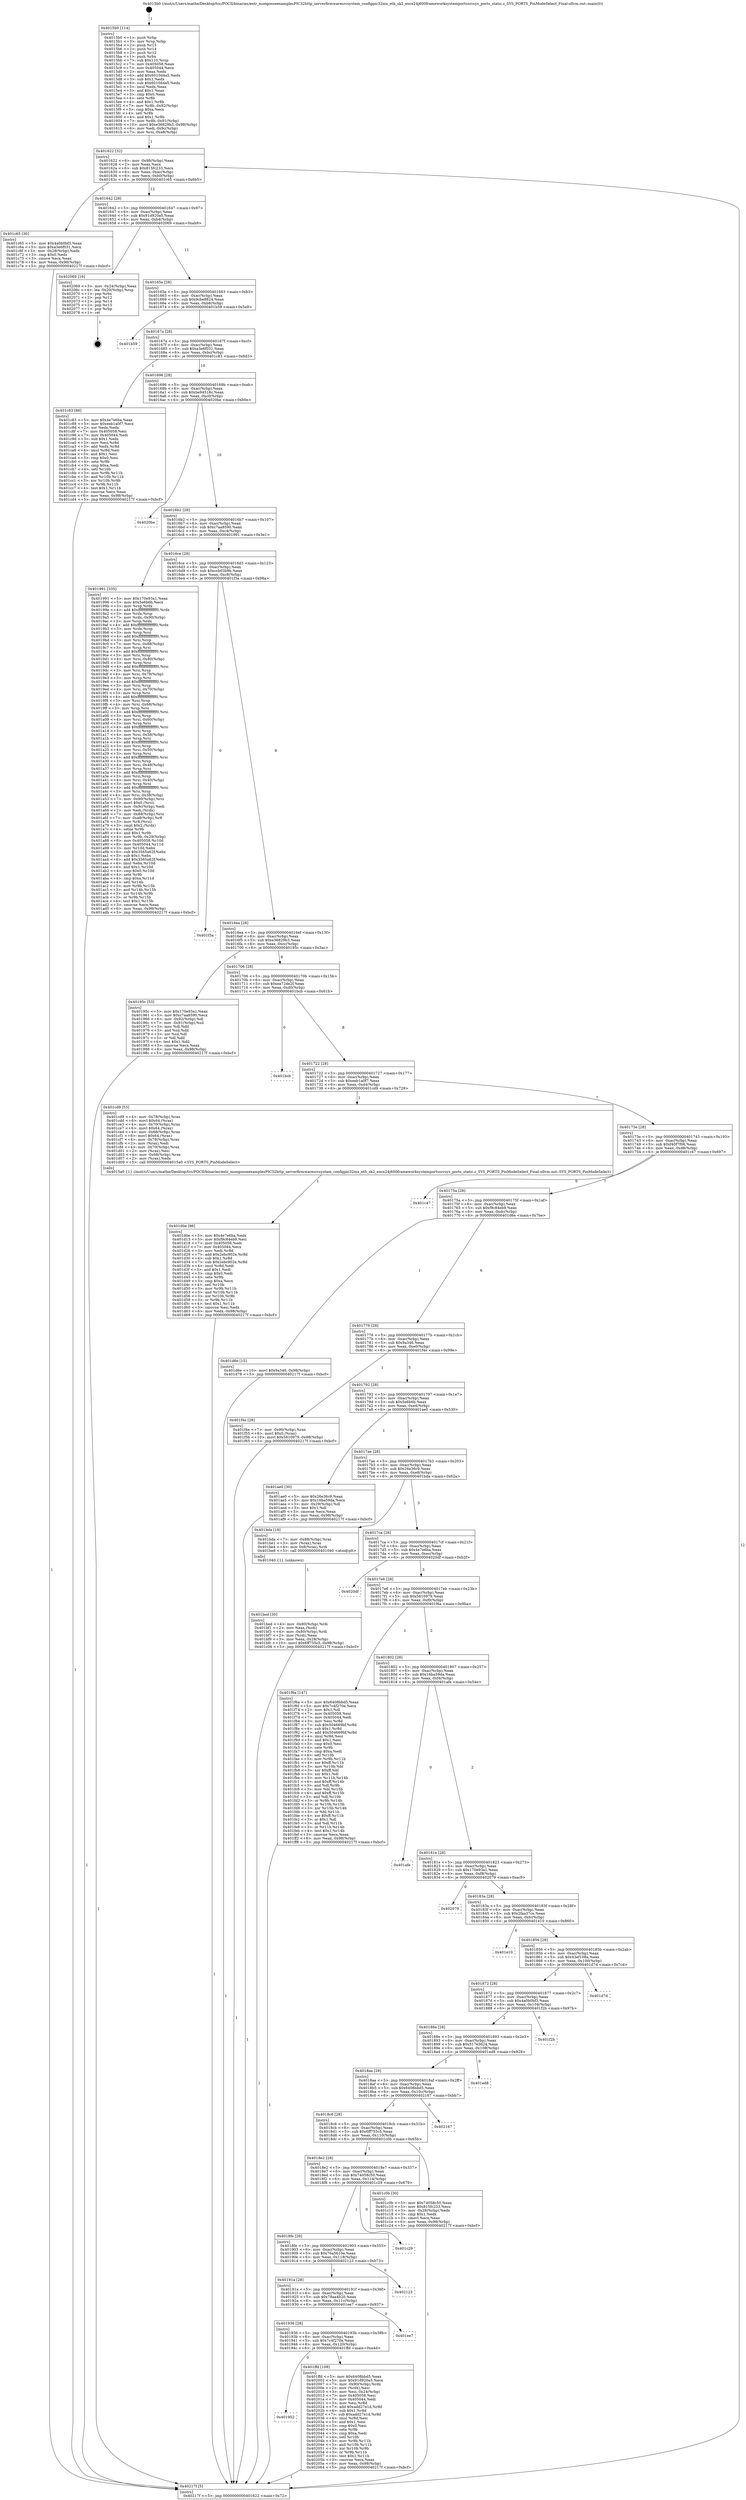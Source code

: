 digraph "0x4015b0" {
  label = "0x4015b0 (/mnt/c/Users/mathe/Desktop/tcc/POCII/binaries/extr_mongooseexamplesPIC32http_serverfirmwaresrcsystem_configpic32mx_eth_sk2_encx24j600frameworksystemportssrcsys_ports_static.c_SYS_PORTS_PinModeSelect_Final-ollvm.out::main(0))"
  labelloc = "t"
  node[shape=record]

  Entry [label="",width=0.3,height=0.3,shape=circle,fillcolor=black,style=filled]
  "0x401622" [label="{
     0x401622 [32]\l
     | [instrs]\l
     &nbsp;&nbsp;0x401622 \<+6\>: mov -0x98(%rbp),%eax\l
     &nbsp;&nbsp;0x401628 \<+2\>: mov %eax,%ecx\l
     &nbsp;&nbsp;0x40162a \<+6\>: sub $0x815fc233,%ecx\l
     &nbsp;&nbsp;0x401630 \<+6\>: mov %eax,-0xac(%rbp)\l
     &nbsp;&nbsp;0x401636 \<+6\>: mov %ecx,-0xb0(%rbp)\l
     &nbsp;&nbsp;0x40163c \<+6\>: je 0000000000401c65 \<main+0x6b5\>\l
  }"]
  "0x401c65" [label="{
     0x401c65 [30]\l
     | [instrs]\l
     &nbsp;&nbsp;0x401c65 \<+5\>: mov $0x4a0b0bf3,%eax\l
     &nbsp;&nbsp;0x401c6a \<+5\>: mov $0xa3e6f031,%ecx\l
     &nbsp;&nbsp;0x401c6f \<+3\>: mov -0x28(%rbp),%edx\l
     &nbsp;&nbsp;0x401c72 \<+3\>: cmp $0x0,%edx\l
     &nbsp;&nbsp;0x401c75 \<+3\>: cmove %ecx,%eax\l
     &nbsp;&nbsp;0x401c78 \<+6\>: mov %eax,-0x98(%rbp)\l
     &nbsp;&nbsp;0x401c7e \<+5\>: jmp 000000000040217f \<main+0xbcf\>\l
  }"]
  "0x401642" [label="{
     0x401642 [28]\l
     | [instrs]\l
     &nbsp;&nbsp;0x401642 \<+5\>: jmp 0000000000401647 \<main+0x97\>\l
     &nbsp;&nbsp;0x401647 \<+6\>: mov -0xac(%rbp),%eax\l
     &nbsp;&nbsp;0x40164d \<+5\>: sub $0x91d920a5,%eax\l
     &nbsp;&nbsp;0x401652 \<+6\>: mov %eax,-0xb4(%rbp)\l
     &nbsp;&nbsp;0x401658 \<+6\>: je 0000000000402069 \<main+0xab9\>\l
  }"]
  Exit [label="",width=0.3,height=0.3,shape=circle,fillcolor=black,style=filled,peripheries=2]
  "0x402069" [label="{
     0x402069 [16]\l
     | [instrs]\l
     &nbsp;&nbsp;0x402069 \<+3\>: mov -0x24(%rbp),%eax\l
     &nbsp;&nbsp;0x40206c \<+4\>: lea -0x20(%rbp),%rsp\l
     &nbsp;&nbsp;0x402070 \<+1\>: pop %rbx\l
     &nbsp;&nbsp;0x402071 \<+2\>: pop %r12\l
     &nbsp;&nbsp;0x402073 \<+2\>: pop %r14\l
     &nbsp;&nbsp;0x402075 \<+2\>: pop %r15\l
     &nbsp;&nbsp;0x402077 \<+1\>: pop %rbp\l
     &nbsp;&nbsp;0x402078 \<+1\>: ret\l
  }"]
  "0x40165e" [label="{
     0x40165e [28]\l
     | [instrs]\l
     &nbsp;&nbsp;0x40165e \<+5\>: jmp 0000000000401663 \<main+0xb3\>\l
     &nbsp;&nbsp;0x401663 \<+6\>: mov -0xac(%rbp),%eax\l
     &nbsp;&nbsp;0x401669 \<+5\>: sub $0x9cbe8824,%eax\l
     &nbsp;&nbsp;0x40166e \<+6\>: mov %eax,-0xb8(%rbp)\l
     &nbsp;&nbsp;0x401674 \<+6\>: je 0000000000401b59 \<main+0x5a9\>\l
  }"]
  "0x401952" [label="{
     0x401952\l
  }", style=dashed]
  "0x401b59" [label="{
     0x401b59\l
  }", style=dashed]
  "0x40167a" [label="{
     0x40167a [28]\l
     | [instrs]\l
     &nbsp;&nbsp;0x40167a \<+5\>: jmp 000000000040167f \<main+0xcf\>\l
     &nbsp;&nbsp;0x40167f \<+6\>: mov -0xac(%rbp),%eax\l
     &nbsp;&nbsp;0x401685 \<+5\>: sub $0xa3e6f031,%eax\l
     &nbsp;&nbsp;0x40168a \<+6\>: mov %eax,-0xbc(%rbp)\l
     &nbsp;&nbsp;0x401690 \<+6\>: je 0000000000401c83 \<main+0x6d3\>\l
  }"]
  "0x401ffd" [label="{
     0x401ffd [108]\l
     | [instrs]\l
     &nbsp;&nbsp;0x401ffd \<+5\>: mov $0x6408bbd5,%eax\l
     &nbsp;&nbsp;0x402002 \<+5\>: mov $0x91d920a5,%ecx\l
     &nbsp;&nbsp;0x402007 \<+7\>: mov -0x90(%rbp),%rdx\l
     &nbsp;&nbsp;0x40200e \<+2\>: mov (%rdx),%esi\l
     &nbsp;&nbsp;0x402010 \<+3\>: mov %esi,-0x24(%rbp)\l
     &nbsp;&nbsp;0x402013 \<+7\>: mov 0x405058,%esi\l
     &nbsp;&nbsp;0x40201a \<+7\>: mov 0x405044,%edi\l
     &nbsp;&nbsp;0x402021 \<+3\>: mov %esi,%r8d\l
     &nbsp;&nbsp;0x402024 \<+7\>: add $0xadd27e1d,%r8d\l
     &nbsp;&nbsp;0x40202b \<+4\>: sub $0x1,%r8d\l
     &nbsp;&nbsp;0x40202f \<+7\>: sub $0xadd27e1d,%r8d\l
     &nbsp;&nbsp;0x402036 \<+4\>: imul %r8d,%esi\l
     &nbsp;&nbsp;0x40203a \<+3\>: and $0x1,%esi\l
     &nbsp;&nbsp;0x40203d \<+3\>: cmp $0x0,%esi\l
     &nbsp;&nbsp;0x402040 \<+4\>: sete %r9b\l
     &nbsp;&nbsp;0x402044 \<+3\>: cmp $0xa,%edi\l
     &nbsp;&nbsp;0x402047 \<+4\>: setl %r10b\l
     &nbsp;&nbsp;0x40204b \<+3\>: mov %r9b,%r11b\l
     &nbsp;&nbsp;0x40204e \<+3\>: and %r10b,%r11b\l
     &nbsp;&nbsp;0x402051 \<+3\>: xor %r10b,%r9b\l
     &nbsp;&nbsp;0x402054 \<+3\>: or %r9b,%r11b\l
     &nbsp;&nbsp;0x402057 \<+4\>: test $0x1,%r11b\l
     &nbsp;&nbsp;0x40205b \<+3\>: cmovne %ecx,%eax\l
     &nbsp;&nbsp;0x40205e \<+6\>: mov %eax,-0x98(%rbp)\l
     &nbsp;&nbsp;0x402064 \<+5\>: jmp 000000000040217f \<main+0xbcf\>\l
  }"]
  "0x401c83" [label="{
     0x401c83 [86]\l
     | [instrs]\l
     &nbsp;&nbsp;0x401c83 \<+5\>: mov $0x4e7e6ba,%eax\l
     &nbsp;&nbsp;0x401c88 \<+5\>: mov $0xeeb1a0f7,%ecx\l
     &nbsp;&nbsp;0x401c8d \<+2\>: xor %edx,%edx\l
     &nbsp;&nbsp;0x401c8f \<+7\>: mov 0x405058,%esi\l
     &nbsp;&nbsp;0x401c96 \<+7\>: mov 0x405044,%edi\l
     &nbsp;&nbsp;0x401c9d \<+3\>: sub $0x1,%edx\l
     &nbsp;&nbsp;0x401ca0 \<+3\>: mov %esi,%r8d\l
     &nbsp;&nbsp;0x401ca3 \<+3\>: add %edx,%r8d\l
     &nbsp;&nbsp;0x401ca6 \<+4\>: imul %r8d,%esi\l
     &nbsp;&nbsp;0x401caa \<+3\>: and $0x1,%esi\l
     &nbsp;&nbsp;0x401cad \<+3\>: cmp $0x0,%esi\l
     &nbsp;&nbsp;0x401cb0 \<+4\>: sete %r9b\l
     &nbsp;&nbsp;0x401cb4 \<+3\>: cmp $0xa,%edi\l
     &nbsp;&nbsp;0x401cb7 \<+4\>: setl %r10b\l
     &nbsp;&nbsp;0x401cbb \<+3\>: mov %r9b,%r11b\l
     &nbsp;&nbsp;0x401cbe \<+3\>: and %r10b,%r11b\l
     &nbsp;&nbsp;0x401cc1 \<+3\>: xor %r10b,%r9b\l
     &nbsp;&nbsp;0x401cc4 \<+3\>: or %r9b,%r11b\l
     &nbsp;&nbsp;0x401cc7 \<+4\>: test $0x1,%r11b\l
     &nbsp;&nbsp;0x401ccb \<+3\>: cmovne %ecx,%eax\l
     &nbsp;&nbsp;0x401cce \<+6\>: mov %eax,-0x98(%rbp)\l
     &nbsp;&nbsp;0x401cd4 \<+5\>: jmp 000000000040217f \<main+0xbcf\>\l
  }"]
  "0x401696" [label="{
     0x401696 [28]\l
     | [instrs]\l
     &nbsp;&nbsp;0x401696 \<+5\>: jmp 000000000040169b \<main+0xeb\>\l
     &nbsp;&nbsp;0x40169b \<+6\>: mov -0xac(%rbp),%eax\l
     &nbsp;&nbsp;0x4016a1 \<+5\>: sub $0xbe94518c,%eax\l
     &nbsp;&nbsp;0x4016a6 \<+6\>: mov %eax,-0xc0(%rbp)\l
     &nbsp;&nbsp;0x4016ac \<+6\>: je 00000000004020be \<main+0xb0e\>\l
  }"]
  "0x401936" [label="{
     0x401936 [28]\l
     | [instrs]\l
     &nbsp;&nbsp;0x401936 \<+5\>: jmp 000000000040193b \<main+0x38b\>\l
     &nbsp;&nbsp;0x40193b \<+6\>: mov -0xac(%rbp),%eax\l
     &nbsp;&nbsp;0x401941 \<+5\>: sub $0x7c4f270e,%eax\l
     &nbsp;&nbsp;0x401946 \<+6\>: mov %eax,-0x120(%rbp)\l
     &nbsp;&nbsp;0x40194c \<+6\>: je 0000000000401ffd \<main+0xa4d\>\l
  }"]
  "0x4020be" [label="{
     0x4020be\l
  }", style=dashed]
  "0x4016b2" [label="{
     0x4016b2 [28]\l
     | [instrs]\l
     &nbsp;&nbsp;0x4016b2 \<+5\>: jmp 00000000004016b7 \<main+0x107\>\l
     &nbsp;&nbsp;0x4016b7 \<+6\>: mov -0xac(%rbp),%eax\l
     &nbsp;&nbsp;0x4016bd \<+5\>: sub $0xc7aa8590,%eax\l
     &nbsp;&nbsp;0x4016c2 \<+6\>: mov %eax,-0xc4(%rbp)\l
     &nbsp;&nbsp;0x4016c8 \<+6\>: je 0000000000401991 \<main+0x3e1\>\l
  }"]
  "0x401ee7" [label="{
     0x401ee7\l
  }", style=dashed]
  "0x401991" [label="{
     0x401991 [335]\l
     | [instrs]\l
     &nbsp;&nbsp;0x401991 \<+5\>: mov $0x170e93a1,%eax\l
     &nbsp;&nbsp;0x401996 \<+5\>: mov $0x5e6b6b,%ecx\l
     &nbsp;&nbsp;0x40199b \<+3\>: mov %rsp,%rdx\l
     &nbsp;&nbsp;0x40199e \<+4\>: add $0xfffffffffffffff0,%rdx\l
     &nbsp;&nbsp;0x4019a2 \<+3\>: mov %rdx,%rsp\l
     &nbsp;&nbsp;0x4019a5 \<+7\>: mov %rdx,-0x90(%rbp)\l
     &nbsp;&nbsp;0x4019ac \<+3\>: mov %rsp,%rdx\l
     &nbsp;&nbsp;0x4019af \<+4\>: add $0xfffffffffffffff0,%rdx\l
     &nbsp;&nbsp;0x4019b3 \<+3\>: mov %rdx,%rsp\l
     &nbsp;&nbsp;0x4019b6 \<+3\>: mov %rsp,%rsi\l
     &nbsp;&nbsp;0x4019b9 \<+4\>: add $0xfffffffffffffff0,%rsi\l
     &nbsp;&nbsp;0x4019bd \<+3\>: mov %rsi,%rsp\l
     &nbsp;&nbsp;0x4019c0 \<+7\>: mov %rsi,-0x88(%rbp)\l
     &nbsp;&nbsp;0x4019c7 \<+3\>: mov %rsp,%rsi\l
     &nbsp;&nbsp;0x4019ca \<+4\>: add $0xfffffffffffffff0,%rsi\l
     &nbsp;&nbsp;0x4019ce \<+3\>: mov %rsi,%rsp\l
     &nbsp;&nbsp;0x4019d1 \<+4\>: mov %rsi,-0x80(%rbp)\l
     &nbsp;&nbsp;0x4019d5 \<+3\>: mov %rsp,%rsi\l
     &nbsp;&nbsp;0x4019d8 \<+4\>: add $0xfffffffffffffff0,%rsi\l
     &nbsp;&nbsp;0x4019dc \<+3\>: mov %rsi,%rsp\l
     &nbsp;&nbsp;0x4019df \<+4\>: mov %rsi,-0x78(%rbp)\l
     &nbsp;&nbsp;0x4019e3 \<+3\>: mov %rsp,%rsi\l
     &nbsp;&nbsp;0x4019e6 \<+4\>: add $0xfffffffffffffff0,%rsi\l
     &nbsp;&nbsp;0x4019ea \<+3\>: mov %rsi,%rsp\l
     &nbsp;&nbsp;0x4019ed \<+4\>: mov %rsi,-0x70(%rbp)\l
     &nbsp;&nbsp;0x4019f1 \<+3\>: mov %rsp,%rsi\l
     &nbsp;&nbsp;0x4019f4 \<+4\>: add $0xfffffffffffffff0,%rsi\l
     &nbsp;&nbsp;0x4019f8 \<+3\>: mov %rsi,%rsp\l
     &nbsp;&nbsp;0x4019fb \<+4\>: mov %rsi,-0x68(%rbp)\l
     &nbsp;&nbsp;0x4019ff \<+3\>: mov %rsp,%rsi\l
     &nbsp;&nbsp;0x401a02 \<+4\>: add $0xfffffffffffffff0,%rsi\l
     &nbsp;&nbsp;0x401a06 \<+3\>: mov %rsi,%rsp\l
     &nbsp;&nbsp;0x401a09 \<+4\>: mov %rsi,-0x60(%rbp)\l
     &nbsp;&nbsp;0x401a0d \<+3\>: mov %rsp,%rsi\l
     &nbsp;&nbsp;0x401a10 \<+4\>: add $0xfffffffffffffff0,%rsi\l
     &nbsp;&nbsp;0x401a14 \<+3\>: mov %rsi,%rsp\l
     &nbsp;&nbsp;0x401a17 \<+4\>: mov %rsi,-0x58(%rbp)\l
     &nbsp;&nbsp;0x401a1b \<+3\>: mov %rsp,%rsi\l
     &nbsp;&nbsp;0x401a1e \<+4\>: add $0xfffffffffffffff0,%rsi\l
     &nbsp;&nbsp;0x401a22 \<+3\>: mov %rsi,%rsp\l
     &nbsp;&nbsp;0x401a25 \<+4\>: mov %rsi,-0x50(%rbp)\l
     &nbsp;&nbsp;0x401a29 \<+3\>: mov %rsp,%rsi\l
     &nbsp;&nbsp;0x401a2c \<+4\>: add $0xfffffffffffffff0,%rsi\l
     &nbsp;&nbsp;0x401a30 \<+3\>: mov %rsi,%rsp\l
     &nbsp;&nbsp;0x401a33 \<+4\>: mov %rsi,-0x48(%rbp)\l
     &nbsp;&nbsp;0x401a37 \<+3\>: mov %rsp,%rsi\l
     &nbsp;&nbsp;0x401a3a \<+4\>: add $0xfffffffffffffff0,%rsi\l
     &nbsp;&nbsp;0x401a3e \<+3\>: mov %rsi,%rsp\l
     &nbsp;&nbsp;0x401a41 \<+4\>: mov %rsi,-0x40(%rbp)\l
     &nbsp;&nbsp;0x401a45 \<+3\>: mov %rsp,%rsi\l
     &nbsp;&nbsp;0x401a48 \<+4\>: add $0xfffffffffffffff0,%rsi\l
     &nbsp;&nbsp;0x401a4c \<+3\>: mov %rsi,%rsp\l
     &nbsp;&nbsp;0x401a4f \<+4\>: mov %rsi,-0x38(%rbp)\l
     &nbsp;&nbsp;0x401a53 \<+7\>: mov -0x90(%rbp),%rsi\l
     &nbsp;&nbsp;0x401a5a \<+6\>: movl $0x0,(%rsi)\l
     &nbsp;&nbsp;0x401a60 \<+6\>: mov -0x9c(%rbp),%edi\l
     &nbsp;&nbsp;0x401a66 \<+2\>: mov %edi,(%rdx)\l
     &nbsp;&nbsp;0x401a68 \<+7\>: mov -0x88(%rbp),%rsi\l
     &nbsp;&nbsp;0x401a6f \<+7\>: mov -0xa8(%rbp),%r8\l
     &nbsp;&nbsp;0x401a76 \<+3\>: mov %r8,(%rsi)\l
     &nbsp;&nbsp;0x401a79 \<+3\>: cmpl $0x2,(%rdx)\l
     &nbsp;&nbsp;0x401a7c \<+4\>: setne %r9b\l
     &nbsp;&nbsp;0x401a80 \<+4\>: and $0x1,%r9b\l
     &nbsp;&nbsp;0x401a84 \<+4\>: mov %r9b,-0x29(%rbp)\l
     &nbsp;&nbsp;0x401a88 \<+8\>: mov 0x405058,%r10d\l
     &nbsp;&nbsp;0x401a90 \<+8\>: mov 0x405044,%r11d\l
     &nbsp;&nbsp;0x401a98 \<+3\>: mov %r10d,%ebx\l
     &nbsp;&nbsp;0x401a9b \<+6\>: sub $0x3565a62f,%ebx\l
     &nbsp;&nbsp;0x401aa1 \<+3\>: sub $0x1,%ebx\l
     &nbsp;&nbsp;0x401aa4 \<+6\>: add $0x3565a62f,%ebx\l
     &nbsp;&nbsp;0x401aaa \<+4\>: imul %ebx,%r10d\l
     &nbsp;&nbsp;0x401aae \<+4\>: and $0x1,%r10d\l
     &nbsp;&nbsp;0x401ab2 \<+4\>: cmp $0x0,%r10d\l
     &nbsp;&nbsp;0x401ab6 \<+4\>: sete %r9b\l
     &nbsp;&nbsp;0x401aba \<+4\>: cmp $0xa,%r11d\l
     &nbsp;&nbsp;0x401abe \<+4\>: setl %r14b\l
     &nbsp;&nbsp;0x401ac2 \<+3\>: mov %r9b,%r15b\l
     &nbsp;&nbsp;0x401ac5 \<+3\>: and %r14b,%r15b\l
     &nbsp;&nbsp;0x401ac8 \<+3\>: xor %r14b,%r9b\l
     &nbsp;&nbsp;0x401acb \<+3\>: or %r9b,%r15b\l
     &nbsp;&nbsp;0x401ace \<+4\>: test $0x1,%r15b\l
     &nbsp;&nbsp;0x401ad2 \<+3\>: cmovne %ecx,%eax\l
     &nbsp;&nbsp;0x401ad5 \<+6\>: mov %eax,-0x98(%rbp)\l
     &nbsp;&nbsp;0x401adb \<+5\>: jmp 000000000040217f \<main+0xbcf\>\l
  }"]
  "0x4016ce" [label="{
     0x4016ce [28]\l
     | [instrs]\l
     &nbsp;&nbsp;0x4016ce \<+5\>: jmp 00000000004016d3 \<main+0x123\>\l
     &nbsp;&nbsp;0x4016d3 \<+6\>: mov -0xac(%rbp),%eax\l
     &nbsp;&nbsp;0x4016d9 \<+5\>: sub $0xccb03b9b,%eax\l
     &nbsp;&nbsp;0x4016de \<+6\>: mov %eax,-0xc8(%rbp)\l
     &nbsp;&nbsp;0x4016e4 \<+6\>: je 0000000000401f3a \<main+0x98a\>\l
  }"]
  "0x40191a" [label="{
     0x40191a [28]\l
     | [instrs]\l
     &nbsp;&nbsp;0x40191a \<+5\>: jmp 000000000040191f \<main+0x36f\>\l
     &nbsp;&nbsp;0x40191f \<+6\>: mov -0xac(%rbp),%eax\l
     &nbsp;&nbsp;0x401925 \<+5\>: sub $0x78aa4b20,%eax\l
     &nbsp;&nbsp;0x40192a \<+6\>: mov %eax,-0x11c(%rbp)\l
     &nbsp;&nbsp;0x401930 \<+6\>: je 0000000000401ee7 \<main+0x937\>\l
  }"]
  "0x401f3a" [label="{
     0x401f3a\l
  }", style=dashed]
  "0x4016ea" [label="{
     0x4016ea [28]\l
     | [instrs]\l
     &nbsp;&nbsp;0x4016ea \<+5\>: jmp 00000000004016ef \<main+0x13f\>\l
     &nbsp;&nbsp;0x4016ef \<+6\>: mov -0xac(%rbp),%eax\l
     &nbsp;&nbsp;0x4016f5 \<+5\>: sub $0xe36829b3,%eax\l
     &nbsp;&nbsp;0x4016fa \<+6\>: mov %eax,-0xcc(%rbp)\l
     &nbsp;&nbsp;0x401700 \<+6\>: je 000000000040195c \<main+0x3ac\>\l
  }"]
  "0x402123" [label="{
     0x402123\l
  }", style=dashed]
  "0x40195c" [label="{
     0x40195c [53]\l
     | [instrs]\l
     &nbsp;&nbsp;0x40195c \<+5\>: mov $0x170e93a1,%eax\l
     &nbsp;&nbsp;0x401961 \<+5\>: mov $0xc7aa8590,%ecx\l
     &nbsp;&nbsp;0x401966 \<+6\>: mov -0x92(%rbp),%dl\l
     &nbsp;&nbsp;0x40196c \<+7\>: mov -0x91(%rbp),%sil\l
     &nbsp;&nbsp;0x401973 \<+3\>: mov %dl,%dil\l
     &nbsp;&nbsp;0x401976 \<+3\>: and %sil,%dil\l
     &nbsp;&nbsp;0x401979 \<+3\>: xor %sil,%dl\l
     &nbsp;&nbsp;0x40197c \<+3\>: or %dl,%dil\l
     &nbsp;&nbsp;0x40197f \<+4\>: test $0x1,%dil\l
     &nbsp;&nbsp;0x401983 \<+3\>: cmovne %ecx,%eax\l
     &nbsp;&nbsp;0x401986 \<+6\>: mov %eax,-0x98(%rbp)\l
     &nbsp;&nbsp;0x40198c \<+5\>: jmp 000000000040217f \<main+0xbcf\>\l
  }"]
  "0x401706" [label="{
     0x401706 [28]\l
     | [instrs]\l
     &nbsp;&nbsp;0x401706 \<+5\>: jmp 000000000040170b \<main+0x15b\>\l
     &nbsp;&nbsp;0x40170b \<+6\>: mov -0xac(%rbp),%eax\l
     &nbsp;&nbsp;0x401711 \<+5\>: sub $0xea72de2f,%eax\l
     &nbsp;&nbsp;0x401716 \<+6\>: mov %eax,-0xd0(%rbp)\l
     &nbsp;&nbsp;0x40171c \<+6\>: je 0000000000401bcb \<main+0x61b\>\l
  }"]
  "0x40217f" [label="{
     0x40217f [5]\l
     | [instrs]\l
     &nbsp;&nbsp;0x40217f \<+5\>: jmp 0000000000401622 \<main+0x72\>\l
  }"]
  "0x4015b0" [label="{
     0x4015b0 [114]\l
     | [instrs]\l
     &nbsp;&nbsp;0x4015b0 \<+1\>: push %rbp\l
     &nbsp;&nbsp;0x4015b1 \<+3\>: mov %rsp,%rbp\l
     &nbsp;&nbsp;0x4015b4 \<+2\>: push %r15\l
     &nbsp;&nbsp;0x4015b6 \<+2\>: push %r14\l
     &nbsp;&nbsp;0x4015b8 \<+2\>: push %r12\l
     &nbsp;&nbsp;0x4015ba \<+1\>: push %rbx\l
     &nbsp;&nbsp;0x4015bb \<+7\>: sub $0x110,%rsp\l
     &nbsp;&nbsp;0x4015c2 \<+7\>: mov 0x405058,%eax\l
     &nbsp;&nbsp;0x4015c9 \<+7\>: mov 0x405044,%ecx\l
     &nbsp;&nbsp;0x4015d0 \<+2\>: mov %eax,%edx\l
     &nbsp;&nbsp;0x4015d2 \<+6\>: add $0x6010d4a5,%edx\l
     &nbsp;&nbsp;0x4015d8 \<+3\>: sub $0x1,%edx\l
     &nbsp;&nbsp;0x4015db \<+6\>: sub $0x6010d4a5,%edx\l
     &nbsp;&nbsp;0x4015e1 \<+3\>: imul %edx,%eax\l
     &nbsp;&nbsp;0x4015e4 \<+3\>: and $0x1,%eax\l
     &nbsp;&nbsp;0x4015e7 \<+3\>: cmp $0x0,%eax\l
     &nbsp;&nbsp;0x4015ea \<+4\>: sete %r8b\l
     &nbsp;&nbsp;0x4015ee \<+4\>: and $0x1,%r8b\l
     &nbsp;&nbsp;0x4015f2 \<+7\>: mov %r8b,-0x92(%rbp)\l
     &nbsp;&nbsp;0x4015f9 \<+3\>: cmp $0xa,%ecx\l
     &nbsp;&nbsp;0x4015fc \<+4\>: setl %r8b\l
     &nbsp;&nbsp;0x401600 \<+4\>: and $0x1,%r8b\l
     &nbsp;&nbsp;0x401604 \<+7\>: mov %r8b,-0x91(%rbp)\l
     &nbsp;&nbsp;0x40160b \<+10\>: movl $0xe36829b3,-0x98(%rbp)\l
     &nbsp;&nbsp;0x401615 \<+6\>: mov %edi,-0x9c(%rbp)\l
     &nbsp;&nbsp;0x40161b \<+7\>: mov %rsi,-0xa8(%rbp)\l
  }"]
  "0x4018fe" [label="{
     0x4018fe [28]\l
     | [instrs]\l
     &nbsp;&nbsp;0x4018fe \<+5\>: jmp 0000000000401903 \<main+0x353\>\l
     &nbsp;&nbsp;0x401903 \<+6\>: mov -0xac(%rbp),%eax\l
     &nbsp;&nbsp;0x401909 \<+5\>: sub $0x76a5610e,%eax\l
     &nbsp;&nbsp;0x40190e \<+6\>: mov %eax,-0x118(%rbp)\l
     &nbsp;&nbsp;0x401914 \<+6\>: je 0000000000402123 \<main+0xb73\>\l
  }"]
  "0x401c29" [label="{
     0x401c29\l
  }", style=dashed]
  "0x401bcb" [label="{
     0x401bcb\l
  }", style=dashed]
  "0x401722" [label="{
     0x401722 [28]\l
     | [instrs]\l
     &nbsp;&nbsp;0x401722 \<+5\>: jmp 0000000000401727 \<main+0x177\>\l
     &nbsp;&nbsp;0x401727 \<+6\>: mov -0xac(%rbp),%eax\l
     &nbsp;&nbsp;0x40172d \<+5\>: sub $0xeeb1a0f7,%eax\l
     &nbsp;&nbsp;0x401732 \<+6\>: mov %eax,-0xd4(%rbp)\l
     &nbsp;&nbsp;0x401738 \<+6\>: je 0000000000401cd9 \<main+0x729\>\l
  }"]
  "0x401d0e" [label="{
     0x401d0e [96]\l
     | [instrs]\l
     &nbsp;&nbsp;0x401d0e \<+5\>: mov $0x4e7e6ba,%edx\l
     &nbsp;&nbsp;0x401d13 \<+5\>: mov $0xf9c84eb9,%esi\l
     &nbsp;&nbsp;0x401d18 \<+7\>: mov 0x405058,%edi\l
     &nbsp;&nbsp;0x401d1f \<+7\>: mov 0x405044,%ecx\l
     &nbsp;&nbsp;0x401d26 \<+3\>: mov %edi,%r8d\l
     &nbsp;&nbsp;0x401d29 \<+7\>: add $0x2ebc902e,%r8d\l
     &nbsp;&nbsp;0x401d30 \<+4\>: sub $0x1,%r8d\l
     &nbsp;&nbsp;0x401d34 \<+7\>: sub $0x2ebc902e,%r8d\l
     &nbsp;&nbsp;0x401d3b \<+4\>: imul %r8d,%edi\l
     &nbsp;&nbsp;0x401d3f \<+3\>: and $0x1,%edi\l
     &nbsp;&nbsp;0x401d42 \<+3\>: cmp $0x0,%edi\l
     &nbsp;&nbsp;0x401d45 \<+4\>: sete %r9b\l
     &nbsp;&nbsp;0x401d49 \<+3\>: cmp $0xa,%ecx\l
     &nbsp;&nbsp;0x401d4c \<+4\>: setl %r10b\l
     &nbsp;&nbsp;0x401d50 \<+3\>: mov %r9b,%r11b\l
     &nbsp;&nbsp;0x401d53 \<+3\>: and %r10b,%r11b\l
     &nbsp;&nbsp;0x401d56 \<+3\>: xor %r10b,%r9b\l
     &nbsp;&nbsp;0x401d59 \<+3\>: or %r9b,%r11b\l
     &nbsp;&nbsp;0x401d5c \<+4\>: test $0x1,%r11b\l
     &nbsp;&nbsp;0x401d60 \<+3\>: cmovne %esi,%edx\l
     &nbsp;&nbsp;0x401d63 \<+6\>: mov %edx,-0x98(%rbp)\l
     &nbsp;&nbsp;0x401d69 \<+5\>: jmp 000000000040217f \<main+0xbcf\>\l
  }"]
  "0x401cd9" [label="{
     0x401cd9 [53]\l
     | [instrs]\l
     &nbsp;&nbsp;0x401cd9 \<+4\>: mov -0x78(%rbp),%rax\l
     &nbsp;&nbsp;0x401cdd \<+6\>: movl $0x64,(%rax)\l
     &nbsp;&nbsp;0x401ce3 \<+4\>: mov -0x70(%rbp),%rax\l
     &nbsp;&nbsp;0x401ce7 \<+6\>: movl $0x64,(%rax)\l
     &nbsp;&nbsp;0x401ced \<+4\>: mov -0x68(%rbp),%rax\l
     &nbsp;&nbsp;0x401cf1 \<+6\>: movl $0x64,(%rax)\l
     &nbsp;&nbsp;0x401cf7 \<+4\>: mov -0x78(%rbp),%rax\l
     &nbsp;&nbsp;0x401cfb \<+2\>: mov (%rax),%edi\l
     &nbsp;&nbsp;0x401cfd \<+4\>: mov -0x70(%rbp),%rax\l
     &nbsp;&nbsp;0x401d01 \<+2\>: mov (%rax),%esi\l
     &nbsp;&nbsp;0x401d03 \<+4\>: mov -0x68(%rbp),%rax\l
     &nbsp;&nbsp;0x401d07 \<+2\>: mov (%rax),%edx\l
     &nbsp;&nbsp;0x401d09 \<+5\>: call 00000000004015a0 \<SYS_PORTS_PinModeSelect\>\l
     | [calls]\l
     &nbsp;&nbsp;0x4015a0 \{1\} (/mnt/c/Users/mathe/Desktop/tcc/POCII/binaries/extr_mongooseexamplesPIC32http_serverfirmwaresrcsystem_configpic32mx_eth_sk2_encx24j600frameworksystemportssrcsys_ports_static.c_SYS_PORTS_PinModeSelect_Final-ollvm.out::SYS_PORTS_PinModeSelect)\l
  }"]
  "0x40173e" [label="{
     0x40173e [28]\l
     | [instrs]\l
     &nbsp;&nbsp;0x40173e \<+5\>: jmp 0000000000401743 \<main+0x193\>\l
     &nbsp;&nbsp;0x401743 \<+6\>: mov -0xac(%rbp),%eax\l
     &nbsp;&nbsp;0x401749 \<+5\>: sub $0xf40f7f06,%eax\l
     &nbsp;&nbsp;0x40174e \<+6\>: mov %eax,-0xd8(%rbp)\l
     &nbsp;&nbsp;0x401754 \<+6\>: je 0000000000401c47 \<main+0x697\>\l
  }"]
  "0x4018e2" [label="{
     0x4018e2 [28]\l
     | [instrs]\l
     &nbsp;&nbsp;0x4018e2 \<+5\>: jmp 00000000004018e7 \<main+0x337\>\l
     &nbsp;&nbsp;0x4018e7 \<+6\>: mov -0xac(%rbp),%eax\l
     &nbsp;&nbsp;0x4018ed \<+5\>: sub $0x74058c50,%eax\l
     &nbsp;&nbsp;0x4018f2 \<+6\>: mov %eax,-0x114(%rbp)\l
     &nbsp;&nbsp;0x4018f8 \<+6\>: je 0000000000401c29 \<main+0x679\>\l
  }"]
  "0x401c47" [label="{
     0x401c47\l
  }", style=dashed]
  "0x40175a" [label="{
     0x40175a [28]\l
     | [instrs]\l
     &nbsp;&nbsp;0x40175a \<+5\>: jmp 000000000040175f \<main+0x1af\>\l
     &nbsp;&nbsp;0x40175f \<+6\>: mov -0xac(%rbp),%eax\l
     &nbsp;&nbsp;0x401765 \<+5\>: sub $0xf9c84eb9,%eax\l
     &nbsp;&nbsp;0x40176a \<+6\>: mov %eax,-0xdc(%rbp)\l
     &nbsp;&nbsp;0x401770 \<+6\>: je 0000000000401d6e \<main+0x7be\>\l
  }"]
  "0x401c0b" [label="{
     0x401c0b [30]\l
     | [instrs]\l
     &nbsp;&nbsp;0x401c0b \<+5\>: mov $0x74058c50,%eax\l
     &nbsp;&nbsp;0x401c10 \<+5\>: mov $0x815fc233,%ecx\l
     &nbsp;&nbsp;0x401c15 \<+3\>: mov -0x28(%rbp),%edx\l
     &nbsp;&nbsp;0x401c18 \<+3\>: cmp $0x1,%edx\l
     &nbsp;&nbsp;0x401c1b \<+3\>: cmovl %ecx,%eax\l
     &nbsp;&nbsp;0x401c1e \<+6\>: mov %eax,-0x98(%rbp)\l
     &nbsp;&nbsp;0x401c24 \<+5\>: jmp 000000000040217f \<main+0xbcf\>\l
  }"]
  "0x401d6e" [label="{
     0x401d6e [15]\l
     | [instrs]\l
     &nbsp;&nbsp;0x401d6e \<+10\>: movl $0x9a346,-0x98(%rbp)\l
     &nbsp;&nbsp;0x401d78 \<+5\>: jmp 000000000040217f \<main+0xbcf\>\l
  }"]
  "0x401776" [label="{
     0x401776 [28]\l
     | [instrs]\l
     &nbsp;&nbsp;0x401776 \<+5\>: jmp 000000000040177b \<main+0x1cb\>\l
     &nbsp;&nbsp;0x40177b \<+6\>: mov -0xac(%rbp),%eax\l
     &nbsp;&nbsp;0x401781 \<+5\>: sub $0x9a346,%eax\l
     &nbsp;&nbsp;0x401786 \<+6\>: mov %eax,-0xe0(%rbp)\l
     &nbsp;&nbsp;0x40178c \<+6\>: je 0000000000401f4e \<main+0x99e\>\l
  }"]
  "0x4018c6" [label="{
     0x4018c6 [28]\l
     | [instrs]\l
     &nbsp;&nbsp;0x4018c6 \<+5\>: jmp 00000000004018cb \<main+0x31b\>\l
     &nbsp;&nbsp;0x4018cb \<+6\>: mov -0xac(%rbp),%eax\l
     &nbsp;&nbsp;0x4018d1 \<+5\>: sub $0x6ff755c5,%eax\l
     &nbsp;&nbsp;0x4018d6 \<+6\>: mov %eax,-0x110(%rbp)\l
     &nbsp;&nbsp;0x4018dc \<+6\>: je 0000000000401c0b \<main+0x65b\>\l
  }"]
  "0x401f4e" [label="{
     0x401f4e [28]\l
     | [instrs]\l
     &nbsp;&nbsp;0x401f4e \<+7\>: mov -0x90(%rbp),%rax\l
     &nbsp;&nbsp;0x401f55 \<+6\>: movl $0x0,(%rax)\l
     &nbsp;&nbsp;0x401f5b \<+10\>: movl $0x5810979,-0x98(%rbp)\l
     &nbsp;&nbsp;0x401f65 \<+5\>: jmp 000000000040217f \<main+0xbcf\>\l
  }"]
  "0x401792" [label="{
     0x401792 [28]\l
     | [instrs]\l
     &nbsp;&nbsp;0x401792 \<+5\>: jmp 0000000000401797 \<main+0x1e7\>\l
     &nbsp;&nbsp;0x401797 \<+6\>: mov -0xac(%rbp),%eax\l
     &nbsp;&nbsp;0x40179d \<+5\>: sub $0x5e6b6b,%eax\l
     &nbsp;&nbsp;0x4017a2 \<+6\>: mov %eax,-0xe4(%rbp)\l
     &nbsp;&nbsp;0x4017a8 \<+6\>: je 0000000000401ae0 \<main+0x530\>\l
  }"]
  "0x402167" [label="{
     0x402167\l
  }", style=dashed]
  "0x401ae0" [label="{
     0x401ae0 [30]\l
     | [instrs]\l
     &nbsp;&nbsp;0x401ae0 \<+5\>: mov $0x26e36c9,%eax\l
     &nbsp;&nbsp;0x401ae5 \<+5\>: mov $0x16ba59da,%ecx\l
     &nbsp;&nbsp;0x401aea \<+3\>: mov -0x29(%rbp),%dl\l
     &nbsp;&nbsp;0x401aed \<+3\>: test $0x1,%dl\l
     &nbsp;&nbsp;0x401af0 \<+3\>: cmovne %ecx,%eax\l
     &nbsp;&nbsp;0x401af3 \<+6\>: mov %eax,-0x98(%rbp)\l
     &nbsp;&nbsp;0x401af9 \<+5\>: jmp 000000000040217f \<main+0xbcf\>\l
  }"]
  "0x4017ae" [label="{
     0x4017ae [28]\l
     | [instrs]\l
     &nbsp;&nbsp;0x4017ae \<+5\>: jmp 00000000004017b3 \<main+0x203\>\l
     &nbsp;&nbsp;0x4017b3 \<+6\>: mov -0xac(%rbp),%eax\l
     &nbsp;&nbsp;0x4017b9 \<+5\>: sub $0x26e36c9,%eax\l
     &nbsp;&nbsp;0x4017be \<+6\>: mov %eax,-0xe8(%rbp)\l
     &nbsp;&nbsp;0x4017c4 \<+6\>: je 0000000000401bda \<main+0x62a\>\l
  }"]
  "0x4018aa" [label="{
     0x4018aa [28]\l
     | [instrs]\l
     &nbsp;&nbsp;0x4018aa \<+5\>: jmp 00000000004018af \<main+0x2ff\>\l
     &nbsp;&nbsp;0x4018af \<+6\>: mov -0xac(%rbp),%eax\l
     &nbsp;&nbsp;0x4018b5 \<+5\>: sub $0x6408bbd5,%eax\l
     &nbsp;&nbsp;0x4018ba \<+6\>: mov %eax,-0x10c(%rbp)\l
     &nbsp;&nbsp;0x4018c0 \<+6\>: je 0000000000402167 \<main+0xbb7\>\l
  }"]
  "0x401bda" [label="{
     0x401bda [19]\l
     | [instrs]\l
     &nbsp;&nbsp;0x401bda \<+7\>: mov -0x88(%rbp),%rax\l
     &nbsp;&nbsp;0x401be1 \<+3\>: mov (%rax),%rax\l
     &nbsp;&nbsp;0x401be4 \<+4\>: mov 0x8(%rax),%rdi\l
     &nbsp;&nbsp;0x401be8 \<+5\>: call 0000000000401040 \<atoi@plt\>\l
     | [calls]\l
     &nbsp;&nbsp;0x401040 \{1\} (unknown)\l
  }"]
  "0x4017ca" [label="{
     0x4017ca [28]\l
     | [instrs]\l
     &nbsp;&nbsp;0x4017ca \<+5\>: jmp 00000000004017cf \<main+0x21f\>\l
     &nbsp;&nbsp;0x4017cf \<+6\>: mov -0xac(%rbp),%eax\l
     &nbsp;&nbsp;0x4017d5 \<+5\>: sub $0x4e7e6ba,%eax\l
     &nbsp;&nbsp;0x4017da \<+6\>: mov %eax,-0xec(%rbp)\l
     &nbsp;&nbsp;0x4017e0 \<+6\>: je 00000000004020df \<main+0xb2f\>\l
  }"]
  "0x401bed" [label="{
     0x401bed [30]\l
     | [instrs]\l
     &nbsp;&nbsp;0x401bed \<+4\>: mov -0x80(%rbp),%rdi\l
     &nbsp;&nbsp;0x401bf1 \<+2\>: mov %eax,(%rdi)\l
     &nbsp;&nbsp;0x401bf3 \<+4\>: mov -0x80(%rbp),%rdi\l
     &nbsp;&nbsp;0x401bf7 \<+2\>: mov (%rdi),%eax\l
     &nbsp;&nbsp;0x401bf9 \<+3\>: mov %eax,-0x28(%rbp)\l
     &nbsp;&nbsp;0x401bfc \<+10\>: movl $0x6ff755c5,-0x98(%rbp)\l
     &nbsp;&nbsp;0x401c06 \<+5\>: jmp 000000000040217f \<main+0xbcf\>\l
  }"]
  "0x401ed8" [label="{
     0x401ed8\l
  }", style=dashed]
  "0x4020df" [label="{
     0x4020df\l
  }", style=dashed]
  "0x4017e6" [label="{
     0x4017e6 [28]\l
     | [instrs]\l
     &nbsp;&nbsp;0x4017e6 \<+5\>: jmp 00000000004017eb \<main+0x23b\>\l
     &nbsp;&nbsp;0x4017eb \<+6\>: mov -0xac(%rbp),%eax\l
     &nbsp;&nbsp;0x4017f1 \<+5\>: sub $0x5810979,%eax\l
     &nbsp;&nbsp;0x4017f6 \<+6\>: mov %eax,-0xf0(%rbp)\l
     &nbsp;&nbsp;0x4017fc \<+6\>: je 0000000000401f6a \<main+0x9ba\>\l
  }"]
  "0x40188e" [label="{
     0x40188e [28]\l
     | [instrs]\l
     &nbsp;&nbsp;0x40188e \<+5\>: jmp 0000000000401893 \<main+0x2e3\>\l
     &nbsp;&nbsp;0x401893 \<+6\>: mov -0xac(%rbp),%eax\l
     &nbsp;&nbsp;0x401899 \<+5\>: sub $0x517e5624,%eax\l
     &nbsp;&nbsp;0x40189e \<+6\>: mov %eax,-0x108(%rbp)\l
     &nbsp;&nbsp;0x4018a4 \<+6\>: je 0000000000401ed8 \<main+0x928\>\l
  }"]
  "0x401f6a" [label="{
     0x401f6a [147]\l
     | [instrs]\l
     &nbsp;&nbsp;0x401f6a \<+5\>: mov $0x6408bbd5,%eax\l
     &nbsp;&nbsp;0x401f6f \<+5\>: mov $0x7c4f270e,%ecx\l
     &nbsp;&nbsp;0x401f74 \<+2\>: mov $0x1,%dl\l
     &nbsp;&nbsp;0x401f76 \<+7\>: mov 0x405058,%esi\l
     &nbsp;&nbsp;0x401f7d \<+7\>: mov 0x405044,%edi\l
     &nbsp;&nbsp;0x401f84 \<+3\>: mov %esi,%r8d\l
     &nbsp;&nbsp;0x401f87 \<+7\>: sub $0x504669bf,%r8d\l
     &nbsp;&nbsp;0x401f8e \<+4\>: sub $0x1,%r8d\l
     &nbsp;&nbsp;0x401f92 \<+7\>: add $0x504669bf,%r8d\l
     &nbsp;&nbsp;0x401f99 \<+4\>: imul %r8d,%esi\l
     &nbsp;&nbsp;0x401f9d \<+3\>: and $0x1,%esi\l
     &nbsp;&nbsp;0x401fa0 \<+3\>: cmp $0x0,%esi\l
     &nbsp;&nbsp;0x401fa3 \<+4\>: sete %r9b\l
     &nbsp;&nbsp;0x401fa7 \<+3\>: cmp $0xa,%edi\l
     &nbsp;&nbsp;0x401faa \<+4\>: setl %r10b\l
     &nbsp;&nbsp;0x401fae \<+3\>: mov %r9b,%r11b\l
     &nbsp;&nbsp;0x401fb1 \<+4\>: xor $0xff,%r11b\l
     &nbsp;&nbsp;0x401fb5 \<+3\>: mov %r10b,%bl\l
     &nbsp;&nbsp;0x401fb8 \<+3\>: xor $0xff,%bl\l
     &nbsp;&nbsp;0x401fbb \<+3\>: xor $0x1,%dl\l
     &nbsp;&nbsp;0x401fbe \<+3\>: mov %r11b,%r14b\l
     &nbsp;&nbsp;0x401fc1 \<+4\>: and $0xff,%r14b\l
     &nbsp;&nbsp;0x401fc5 \<+3\>: and %dl,%r9b\l
     &nbsp;&nbsp;0x401fc8 \<+3\>: mov %bl,%r15b\l
     &nbsp;&nbsp;0x401fcb \<+4\>: and $0xff,%r15b\l
     &nbsp;&nbsp;0x401fcf \<+3\>: and %dl,%r10b\l
     &nbsp;&nbsp;0x401fd2 \<+3\>: or %r9b,%r14b\l
     &nbsp;&nbsp;0x401fd5 \<+3\>: or %r10b,%r15b\l
     &nbsp;&nbsp;0x401fd8 \<+3\>: xor %r15b,%r14b\l
     &nbsp;&nbsp;0x401fdb \<+3\>: or %bl,%r11b\l
     &nbsp;&nbsp;0x401fde \<+4\>: xor $0xff,%r11b\l
     &nbsp;&nbsp;0x401fe2 \<+3\>: or $0x1,%dl\l
     &nbsp;&nbsp;0x401fe5 \<+3\>: and %dl,%r11b\l
     &nbsp;&nbsp;0x401fe8 \<+3\>: or %r11b,%r14b\l
     &nbsp;&nbsp;0x401feb \<+4\>: test $0x1,%r14b\l
     &nbsp;&nbsp;0x401fef \<+3\>: cmovne %ecx,%eax\l
     &nbsp;&nbsp;0x401ff2 \<+6\>: mov %eax,-0x98(%rbp)\l
     &nbsp;&nbsp;0x401ff8 \<+5\>: jmp 000000000040217f \<main+0xbcf\>\l
  }"]
  "0x401802" [label="{
     0x401802 [28]\l
     | [instrs]\l
     &nbsp;&nbsp;0x401802 \<+5\>: jmp 0000000000401807 \<main+0x257\>\l
     &nbsp;&nbsp;0x401807 \<+6\>: mov -0xac(%rbp),%eax\l
     &nbsp;&nbsp;0x40180d \<+5\>: sub $0x16ba59da,%eax\l
     &nbsp;&nbsp;0x401812 \<+6\>: mov %eax,-0xf4(%rbp)\l
     &nbsp;&nbsp;0x401818 \<+6\>: je 0000000000401afe \<main+0x54e\>\l
  }"]
  "0x401f2b" [label="{
     0x401f2b\l
  }", style=dashed]
  "0x401afe" [label="{
     0x401afe\l
  }", style=dashed]
  "0x40181e" [label="{
     0x40181e [28]\l
     | [instrs]\l
     &nbsp;&nbsp;0x40181e \<+5\>: jmp 0000000000401823 \<main+0x273\>\l
     &nbsp;&nbsp;0x401823 \<+6\>: mov -0xac(%rbp),%eax\l
     &nbsp;&nbsp;0x401829 \<+5\>: sub $0x170e93a1,%eax\l
     &nbsp;&nbsp;0x40182e \<+6\>: mov %eax,-0xf8(%rbp)\l
     &nbsp;&nbsp;0x401834 \<+6\>: je 0000000000402079 \<main+0xac9\>\l
  }"]
  "0x401872" [label="{
     0x401872 [28]\l
     | [instrs]\l
     &nbsp;&nbsp;0x401872 \<+5\>: jmp 0000000000401877 \<main+0x2c7\>\l
     &nbsp;&nbsp;0x401877 \<+6\>: mov -0xac(%rbp),%eax\l
     &nbsp;&nbsp;0x40187d \<+5\>: sub $0x4a0b0bf3,%eax\l
     &nbsp;&nbsp;0x401882 \<+6\>: mov %eax,-0x104(%rbp)\l
     &nbsp;&nbsp;0x401888 \<+6\>: je 0000000000401f2b \<main+0x97b\>\l
  }"]
  "0x402079" [label="{
     0x402079\l
  }", style=dashed]
  "0x40183a" [label="{
     0x40183a [28]\l
     | [instrs]\l
     &nbsp;&nbsp;0x40183a \<+5\>: jmp 000000000040183f \<main+0x28f\>\l
     &nbsp;&nbsp;0x40183f \<+6\>: mov -0xac(%rbp),%eax\l
     &nbsp;&nbsp;0x401845 \<+5\>: sub $0x2faa37ce,%eax\l
     &nbsp;&nbsp;0x40184a \<+6\>: mov %eax,-0xfc(%rbp)\l
     &nbsp;&nbsp;0x401850 \<+6\>: je 0000000000401e10 \<main+0x860\>\l
  }"]
  "0x401d7d" [label="{
     0x401d7d\l
  }", style=dashed]
  "0x401e10" [label="{
     0x401e10\l
  }", style=dashed]
  "0x401856" [label="{
     0x401856 [28]\l
     | [instrs]\l
     &nbsp;&nbsp;0x401856 \<+5\>: jmp 000000000040185b \<main+0x2ab\>\l
     &nbsp;&nbsp;0x40185b \<+6\>: mov -0xac(%rbp),%eax\l
     &nbsp;&nbsp;0x401861 \<+5\>: sub $0x43ef108a,%eax\l
     &nbsp;&nbsp;0x401866 \<+6\>: mov %eax,-0x100(%rbp)\l
     &nbsp;&nbsp;0x40186c \<+6\>: je 0000000000401d7d \<main+0x7cd\>\l
  }"]
  Entry -> "0x4015b0" [label=" 1"]
  "0x401622" -> "0x401c65" [label=" 1"]
  "0x401622" -> "0x401642" [label=" 12"]
  "0x402069" -> Exit [label=" 1"]
  "0x401642" -> "0x402069" [label=" 1"]
  "0x401642" -> "0x40165e" [label=" 11"]
  "0x401ffd" -> "0x40217f" [label=" 1"]
  "0x40165e" -> "0x401b59" [label=" 0"]
  "0x40165e" -> "0x40167a" [label=" 11"]
  "0x401936" -> "0x401952" [label=" 0"]
  "0x40167a" -> "0x401c83" [label=" 1"]
  "0x40167a" -> "0x401696" [label=" 10"]
  "0x401936" -> "0x401ffd" [label=" 1"]
  "0x401696" -> "0x4020be" [label=" 0"]
  "0x401696" -> "0x4016b2" [label=" 10"]
  "0x40191a" -> "0x401936" [label=" 1"]
  "0x4016b2" -> "0x401991" [label=" 1"]
  "0x4016b2" -> "0x4016ce" [label=" 9"]
  "0x40191a" -> "0x401ee7" [label=" 0"]
  "0x4016ce" -> "0x401f3a" [label=" 0"]
  "0x4016ce" -> "0x4016ea" [label=" 9"]
  "0x4018fe" -> "0x40191a" [label=" 1"]
  "0x4016ea" -> "0x40195c" [label=" 1"]
  "0x4016ea" -> "0x401706" [label=" 8"]
  "0x40195c" -> "0x40217f" [label=" 1"]
  "0x4015b0" -> "0x401622" [label=" 1"]
  "0x40217f" -> "0x401622" [label=" 12"]
  "0x4018fe" -> "0x402123" [label=" 0"]
  "0x401991" -> "0x40217f" [label=" 1"]
  "0x4018e2" -> "0x4018fe" [label=" 1"]
  "0x401706" -> "0x401bcb" [label=" 0"]
  "0x401706" -> "0x401722" [label=" 8"]
  "0x4018e2" -> "0x401c29" [label=" 0"]
  "0x401722" -> "0x401cd9" [label=" 1"]
  "0x401722" -> "0x40173e" [label=" 7"]
  "0x401f6a" -> "0x40217f" [label=" 1"]
  "0x40173e" -> "0x401c47" [label=" 0"]
  "0x40173e" -> "0x40175a" [label=" 7"]
  "0x401f4e" -> "0x40217f" [label=" 1"]
  "0x40175a" -> "0x401d6e" [label=" 1"]
  "0x40175a" -> "0x401776" [label=" 6"]
  "0x401d6e" -> "0x40217f" [label=" 1"]
  "0x401776" -> "0x401f4e" [label=" 1"]
  "0x401776" -> "0x401792" [label=" 5"]
  "0x401cd9" -> "0x401d0e" [label=" 1"]
  "0x401792" -> "0x401ae0" [label=" 1"]
  "0x401792" -> "0x4017ae" [label=" 4"]
  "0x401ae0" -> "0x40217f" [label=" 1"]
  "0x401c83" -> "0x40217f" [label=" 1"]
  "0x4017ae" -> "0x401bda" [label=" 1"]
  "0x4017ae" -> "0x4017ca" [label=" 3"]
  "0x401bda" -> "0x401bed" [label=" 1"]
  "0x401bed" -> "0x40217f" [label=" 1"]
  "0x401c0b" -> "0x40217f" [label=" 1"]
  "0x4017ca" -> "0x4020df" [label=" 0"]
  "0x4017ca" -> "0x4017e6" [label=" 3"]
  "0x4018c6" -> "0x4018e2" [label=" 1"]
  "0x4017e6" -> "0x401f6a" [label=" 1"]
  "0x4017e6" -> "0x401802" [label=" 2"]
  "0x401d0e" -> "0x40217f" [label=" 1"]
  "0x401802" -> "0x401afe" [label=" 0"]
  "0x401802" -> "0x40181e" [label=" 2"]
  "0x4018aa" -> "0x4018c6" [label=" 2"]
  "0x40181e" -> "0x402079" [label=" 0"]
  "0x40181e" -> "0x40183a" [label=" 2"]
  "0x401c65" -> "0x40217f" [label=" 1"]
  "0x40183a" -> "0x401e10" [label=" 0"]
  "0x40183a" -> "0x401856" [label=" 2"]
  "0x40188e" -> "0x4018aa" [label=" 2"]
  "0x401856" -> "0x401d7d" [label=" 0"]
  "0x401856" -> "0x401872" [label=" 2"]
  "0x4018aa" -> "0x402167" [label=" 0"]
  "0x401872" -> "0x401f2b" [label=" 0"]
  "0x401872" -> "0x40188e" [label=" 2"]
  "0x4018c6" -> "0x401c0b" [label=" 1"]
  "0x40188e" -> "0x401ed8" [label=" 0"]
}
